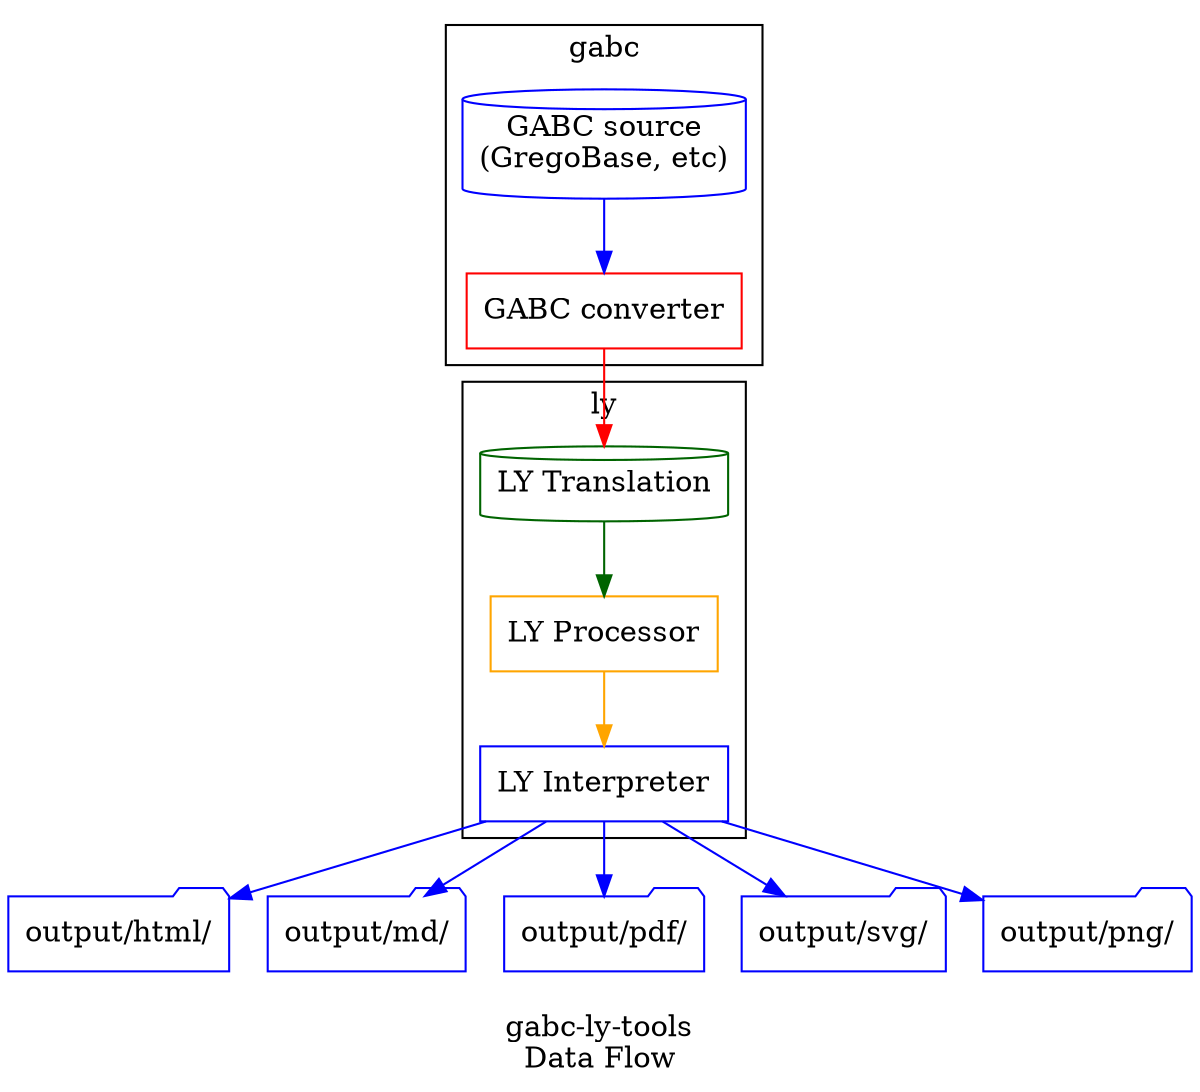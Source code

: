 digraph {
    label = "\ngabc-ly-tools\nData Flow";
    node [shape = box;];
    
    subgraph cluster_0 {
        label = "gabc";
        gabcSource -> gabcParser [color = blue;];
    }
    
    gabcParser -> lyTranslation [color = red;];
    
    subgraph cluster_1 {
        label = "ly";
        lyTranslation -> lyProcessor [color = darkgreen;];
        lyProcessor -> lyFormatter [color = orange;];
    }
    
    lyFormatter -> outputHtml [color = blue;];
    lyFormatter -> outputMarkdown [color = blue;];
    lyFormatter -> outputPdf [color = blue;];
    lyFormatter -> outputSvg [color = blue;];
    lyFormatter -> outputPng [color = blue;];
    
    gabcSource [label = "GABC source\n(GregoBase, etc)";shape = cylinder;color = blue;];
    gabcParser [label = "GABC converter";color = red;];
    lyTranslation [label = "LY Translation";shape = cylinder;color = darkgreen;];
    
    lyProcessor [label = "LY Processor";color = orange;];
    lyFormatter [label = "LY Interpreter";color = blue;];
    
    outputHtml [shape = folder;label = "output/html/";color = blue;];
    outputMarkdown [shape = folder;label = "output/md/";color = blue;];
    outputPdf [shape = folder;label = "output/pdf/";color = blue;];
    outputSvg[shape = folder;label = "output/svg/";color = blue;];
    outputPng[shape = folder;label = "output/png/";color = blue;];
}

